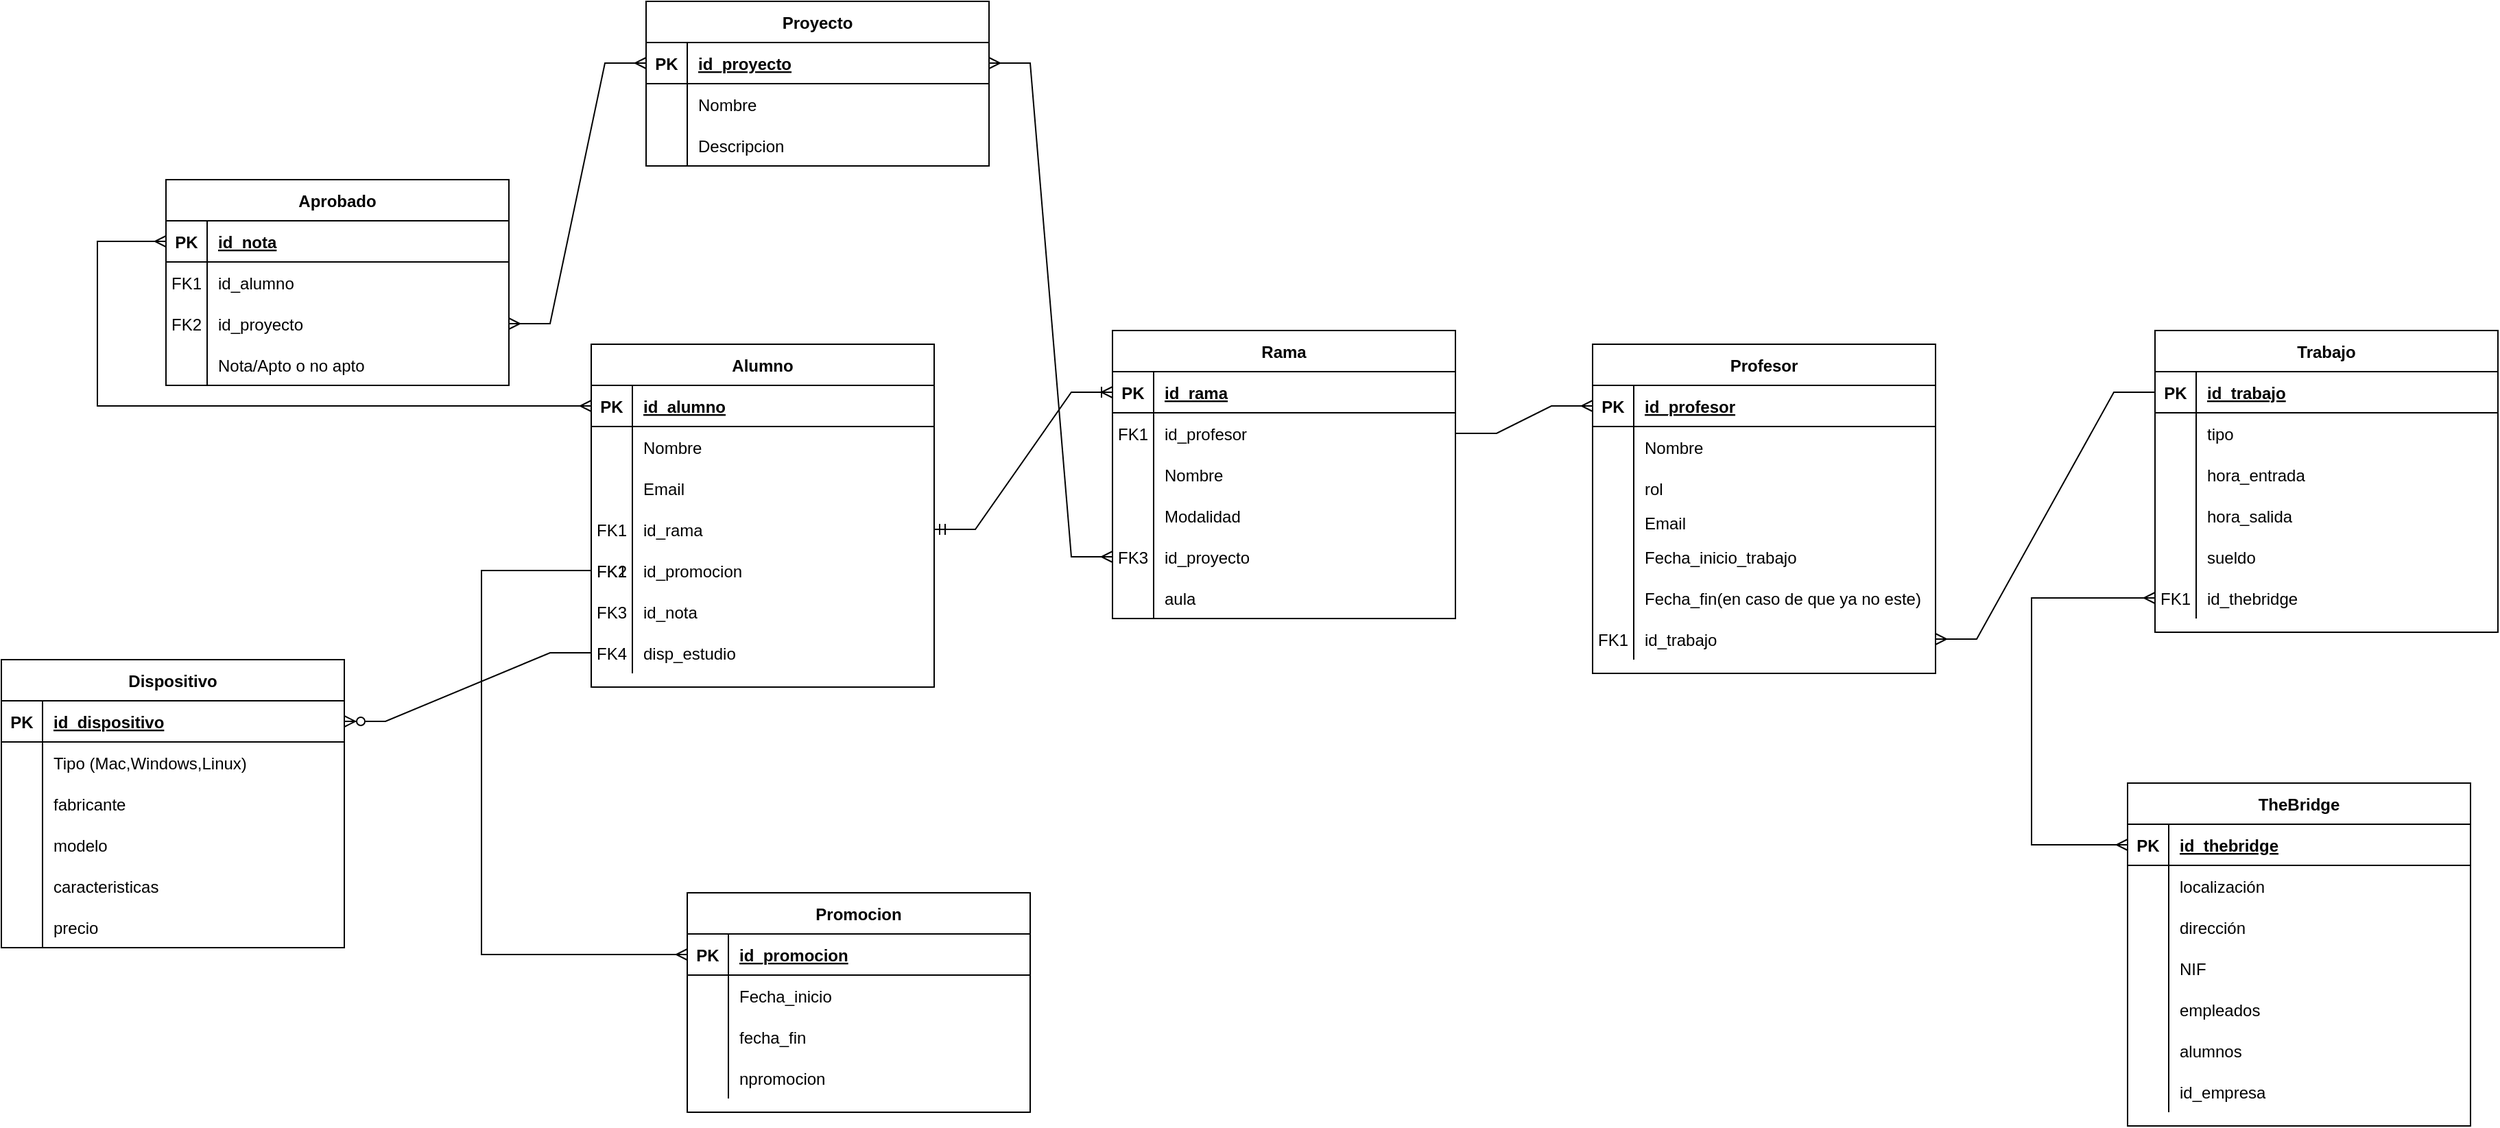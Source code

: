 <mxfile version="21.2.8" type="device">
  <diagram id="R2lEEEUBdFMjLlhIrx00" name="Page-1">
    <mxGraphModel dx="1884" dy="1102" grid="1" gridSize="10" guides="1" tooltips="1" connect="1" arrows="1" fold="1" page="1" pageScale="1" pageWidth="850" pageHeight="1100" math="0" shadow="0" extFonts="Permanent Marker^https://fonts.googleapis.com/css?family=Permanent+Marker">
      <root>
        <mxCell id="0" />
        <mxCell id="1" parent="0" />
        <mxCell id="C-vyLk0tnHw3VtMMgP7b-13" value="Alumno" style="shape=table;startSize=30;container=1;collapsible=1;childLayout=tableLayout;fixedRows=1;rowLines=0;fontStyle=1;align=center;resizeLast=1;" parent="1" vertex="1">
          <mxGeometry x="520" y="300" width="250" height="250" as="geometry" />
        </mxCell>
        <mxCell id="C-vyLk0tnHw3VtMMgP7b-14" value="" style="shape=partialRectangle;collapsible=0;dropTarget=0;pointerEvents=0;fillColor=none;points=[[0,0.5],[1,0.5]];portConstraint=eastwest;top=0;left=0;right=0;bottom=1;" parent="C-vyLk0tnHw3VtMMgP7b-13" vertex="1">
          <mxGeometry y="30" width="250" height="30" as="geometry" />
        </mxCell>
        <mxCell id="C-vyLk0tnHw3VtMMgP7b-15" value="PK" style="shape=partialRectangle;overflow=hidden;connectable=0;fillColor=none;top=0;left=0;bottom=0;right=0;fontStyle=1;" parent="C-vyLk0tnHw3VtMMgP7b-14" vertex="1">
          <mxGeometry width="30" height="30" as="geometry">
            <mxRectangle width="30" height="30" as="alternateBounds" />
          </mxGeometry>
        </mxCell>
        <mxCell id="C-vyLk0tnHw3VtMMgP7b-16" value="id_alumno" style="shape=partialRectangle;overflow=hidden;connectable=0;fillColor=none;top=0;left=0;bottom=0;right=0;align=left;spacingLeft=6;fontStyle=5;" parent="C-vyLk0tnHw3VtMMgP7b-14" vertex="1">
          <mxGeometry x="30" width="220" height="30" as="geometry">
            <mxRectangle width="220" height="30" as="alternateBounds" />
          </mxGeometry>
        </mxCell>
        <mxCell id="C-vyLk0tnHw3VtMMgP7b-17" value="" style="shape=partialRectangle;collapsible=0;dropTarget=0;pointerEvents=0;fillColor=none;points=[[0,0.5],[1,0.5]];portConstraint=eastwest;top=0;left=0;right=0;bottom=0;" parent="C-vyLk0tnHw3VtMMgP7b-13" vertex="1">
          <mxGeometry y="60" width="250" height="30" as="geometry" />
        </mxCell>
        <mxCell id="C-vyLk0tnHw3VtMMgP7b-18" value="" style="shape=partialRectangle;overflow=hidden;connectable=0;fillColor=none;top=0;left=0;bottom=0;right=0;" parent="C-vyLk0tnHw3VtMMgP7b-17" vertex="1">
          <mxGeometry width="30" height="30" as="geometry">
            <mxRectangle width="30" height="30" as="alternateBounds" />
          </mxGeometry>
        </mxCell>
        <mxCell id="C-vyLk0tnHw3VtMMgP7b-19" value="Nombre" style="shape=partialRectangle;overflow=hidden;connectable=0;fillColor=none;top=0;left=0;bottom=0;right=0;align=left;spacingLeft=6;" parent="C-vyLk0tnHw3VtMMgP7b-17" vertex="1">
          <mxGeometry x="30" width="220" height="30" as="geometry">
            <mxRectangle width="220" height="30" as="alternateBounds" />
          </mxGeometry>
        </mxCell>
        <mxCell id="C-vyLk0tnHw3VtMMgP7b-20" value="" style="shape=partialRectangle;collapsible=0;dropTarget=0;pointerEvents=0;fillColor=none;points=[[0,0.5],[1,0.5]];portConstraint=eastwest;top=0;left=0;right=0;bottom=0;" parent="C-vyLk0tnHw3VtMMgP7b-13" vertex="1">
          <mxGeometry y="90" width="250" height="30" as="geometry" />
        </mxCell>
        <mxCell id="C-vyLk0tnHw3VtMMgP7b-21" value="" style="shape=partialRectangle;overflow=hidden;connectable=0;fillColor=none;top=0;left=0;bottom=0;right=0;" parent="C-vyLk0tnHw3VtMMgP7b-20" vertex="1">
          <mxGeometry width="30" height="30" as="geometry">
            <mxRectangle width="30" height="30" as="alternateBounds" />
          </mxGeometry>
        </mxCell>
        <mxCell id="C-vyLk0tnHw3VtMMgP7b-22" value="Email" style="shape=partialRectangle;overflow=hidden;connectable=0;fillColor=none;top=0;left=0;bottom=0;right=0;align=left;spacingLeft=6;" parent="C-vyLk0tnHw3VtMMgP7b-20" vertex="1">
          <mxGeometry x="30" width="220" height="30" as="geometry">
            <mxRectangle width="220" height="30" as="alternateBounds" />
          </mxGeometry>
        </mxCell>
        <mxCell id="nscSmtSABDr_prFmmE68-13" style="shape=partialRectangle;collapsible=0;dropTarget=0;pointerEvents=0;fillColor=none;points=[[0,0.5],[1,0.5]];portConstraint=eastwest;top=0;left=0;right=0;bottom=0;" parent="C-vyLk0tnHw3VtMMgP7b-13" vertex="1">
          <mxGeometry y="120" width="250" height="30" as="geometry" />
        </mxCell>
        <mxCell id="nscSmtSABDr_prFmmE68-14" value="FK1" style="shape=partialRectangle;overflow=hidden;connectable=0;fillColor=none;top=0;left=0;bottom=0;right=0;" parent="nscSmtSABDr_prFmmE68-13" vertex="1">
          <mxGeometry width="30" height="30" as="geometry">
            <mxRectangle width="30" height="30" as="alternateBounds" />
          </mxGeometry>
        </mxCell>
        <mxCell id="nscSmtSABDr_prFmmE68-15" value="id_rama" style="shape=partialRectangle;overflow=hidden;connectable=0;fillColor=none;top=0;left=0;bottom=0;right=0;align=left;spacingLeft=6;" parent="nscSmtSABDr_prFmmE68-13" vertex="1">
          <mxGeometry x="30" width="220" height="30" as="geometry">
            <mxRectangle width="220" height="30" as="alternateBounds" />
          </mxGeometry>
        </mxCell>
        <mxCell id="nscSmtSABDr_prFmmE68-1" style="shape=partialRectangle;collapsible=0;dropTarget=0;pointerEvents=0;fillColor=none;points=[[0,0.5],[1,0.5]];portConstraint=eastwest;top=0;left=0;right=0;bottom=0;" parent="C-vyLk0tnHw3VtMMgP7b-13" vertex="1">
          <mxGeometry y="150" width="250" height="30" as="geometry" />
        </mxCell>
        <mxCell id="nscSmtSABDr_prFmmE68-2" value="FK2" style="shape=partialRectangle;overflow=hidden;connectable=0;fillColor=none;top=0;left=0;bottom=0;right=0;" parent="nscSmtSABDr_prFmmE68-1" vertex="1">
          <mxGeometry width="30" height="30" as="geometry">
            <mxRectangle width="30" height="30" as="alternateBounds" />
          </mxGeometry>
        </mxCell>
        <mxCell id="nscSmtSABDr_prFmmE68-3" value="id_promocion" style="shape=partialRectangle;overflow=hidden;connectable=0;fillColor=none;top=0;left=0;bottom=0;right=0;align=left;spacingLeft=6;" parent="nscSmtSABDr_prFmmE68-1" vertex="1">
          <mxGeometry x="30" width="220" height="30" as="geometry">
            <mxRectangle width="220" height="30" as="alternateBounds" />
          </mxGeometry>
        </mxCell>
        <mxCell id="nscSmtSABDr_prFmmE68-138" style="shape=partialRectangle;collapsible=0;dropTarget=0;pointerEvents=0;fillColor=none;points=[[0,0.5],[1,0.5]];portConstraint=eastwest;top=0;left=0;right=0;bottom=0;" parent="C-vyLk0tnHw3VtMMgP7b-13" vertex="1">
          <mxGeometry y="180" width="250" height="30" as="geometry" />
        </mxCell>
        <mxCell id="nscSmtSABDr_prFmmE68-139" value="FK3" style="shape=partialRectangle;overflow=hidden;connectable=0;fillColor=none;top=0;left=0;bottom=0;right=0;" parent="nscSmtSABDr_prFmmE68-138" vertex="1">
          <mxGeometry width="30" height="30" as="geometry">
            <mxRectangle width="30" height="30" as="alternateBounds" />
          </mxGeometry>
        </mxCell>
        <mxCell id="nscSmtSABDr_prFmmE68-140" value="id_nota" style="shape=partialRectangle;overflow=hidden;connectable=0;fillColor=none;top=0;left=0;bottom=0;right=0;align=left;spacingLeft=6;" parent="nscSmtSABDr_prFmmE68-138" vertex="1">
          <mxGeometry x="30" width="220" height="30" as="geometry">
            <mxRectangle width="220" height="30" as="alternateBounds" />
          </mxGeometry>
        </mxCell>
        <mxCell id="zIpBuZd9Kpi-kt3Sp6eE-51" style="shape=partialRectangle;collapsible=0;dropTarget=0;pointerEvents=0;fillColor=none;points=[[0,0.5],[1,0.5]];portConstraint=eastwest;top=0;left=0;right=0;bottom=0;" parent="C-vyLk0tnHw3VtMMgP7b-13" vertex="1">
          <mxGeometry y="210" width="250" height="30" as="geometry" />
        </mxCell>
        <mxCell id="zIpBuZd9Kpi-kt3Sp6eE-52" value="FK4" style="shape=partialRectangle;overflow=hidden;connectable=0;fillColor=none;top=0;left=0;bottom=0;right=0;" parent="zIpBuZd9Kpi-kt3Sp6eE-51" vertex="1">
          <mxGeometry width="30" height="30" as="geometry">
            <mxRectangle width="30" height="30" as="alternateBounds" />
          </mxGeometry>
        </mxCell>
        <mxCell id="zIpBuZd9Kpi-kt3Sp6eE-53" value="disp_estudio" style="shape=partialRectangle;overflow=hidden;connectable=0;fillColor=none;top=0;left=0;bottom=0;right=0;align=left;spacingLeft=6;" parent="zIpBuZd9Kpi-kt3Sp6eE-51" vertex="1">
          <mxGeometry x="30" width="220" height="30" as="geometry">
            <mxRectangle width="220" height="30" as="alternateBounds" />
          </mxGeometry>
        </mxCell>
        <mxCell id="nscSmtSABDr_prFmmE68-19" value="FK1" style="shape=partialRectangle;overflow=hidden;connectable=0;fillColor=none;top=0;left=0;bottom=0;right=0;" parent="1" vertex="1">
          <mxGeometry x="520" y="450" width="30" height="30" as="geometry">
            <mxRectangle width="30" height="30" as="alternateBounds" />
          </mxGeometry>
        </mxCell>
        <mxCell id="nscSmtSABDr_prFmmE68-20" value="Rama" style="shape=table;startSize=30;container=1;collapsible=1;childLayout=tableLayout;fixedRows=1;rowLines=0;fontStyle=1;align=center;resizeLast=1;" parent="1" vertex="1">
          <mxGeometry x="900" y="290" width="250" height="210" as="geometry" />
        </mxCell>
        <mxCell id="nscSmtSABDr_prFmmE68-21" value="" style="shape=partialRectangle;collapsible=0;dropTarget=0;pointerEvents=0;fillColor=none;points=[[0,0.5],[1,0.5]];portConstraint=eastwest;top=0;left=0;right=0;bottom=1;" parent="nscSmtSABDr_prFmmE68-20" vertex="1">
          <mxGeometry y="30" width="250" height="30" as="geometry" />
        </mxCell>
        <mxCell id="nscSmtSABDr_prFmmE68-22" value="PK" style="shape=partialRectangle;overflow=hidden;connectable=0;fillColor=none;top=0;left=0;bottom=0;right=0;fontStyle=1;" parent="nscSmtSABDr_prFmmE68-21" vertex="1">
          <mxGeometry width="30" height="30" as="geometry">
            <mxRectangle width="30" height="30" as="alternateBounds" />
          </mxGeometry>
        </mxCell>
        <mxCell id="nscSmtSABDr_prFmmE68-23" value="id_rama" style="shape=partialRectangle;overflow=hidden;connectable=0;fillColor=none;top=0;left=0;bottom=0;right=0;align=left;spacingLeft=6;fontStyle=5;" parent="nscSmtSABDr_prFmmE68-21" vertex="1">
          <mxGeometry x="30" width="220" height="30" as="geometry">
            <mxRectangle width="220" height="30" as="alternateBounds" />
          </mxGeometry>
        </mxCell>
        <mxCell id="nscSmtSABDr_prFmmE68-49" style="shape=partialRectangle;collapsible=0;dropTarget=0;pointerEvents=0;fillColor=none;points=[[0,0.5],[1,0.5]];portConstraint=eastwest;top=0;left=0;right=0;bottom=0;" parent="nscSmtSABDr_prFmmE68-20" vertex="1">
          <mxGeometry y="60" width="250" height="30" as="geometry" />
        </mxCell>
        <mxCell id="nscSmtSABDr_prFmmE68-50" value="FK1" style="shape=partialRectangle;overflow=hidden;connectable=0;fillColor=none;top=0;left=0;bottom=0;right=0;" parent="nscSmtSABDr_prFmmE68-49" vertex="1">
          <mxGeometry width="30" height="30" as="geometry">
            <mxRectangle width="30" height="30" as="alternateBounds" />
          </mxGeometry>
        </mxCell>
        <mxCell id="nscSmtSABDr_prFmmE68-51" value="id_profesor" style="shape=partialRectangle;overflow=hidden;connectable=0;fillColor=none;top=0;left=0;bottom=0;right=0;align=left;spacingLeft=6;" parent="nscSmtSABDr_prFmmE68-49" vertex="1">
          <mxGeometry x="30" width="220" height="30" as="geometry">
            <mxRectangle width="220" height="30" as="alternateBounds" />
          </mxGeometry>
        </mxCell>
        <mxCell id="nscSmtSABDr_prFmmE68-24" value="" style="shape=partialRectangle;collapsible=0;dropTarget=0;pointerEvents=0;fillColor=none;points=[[0,0.5],[1,0.5]];portConstraint=eastwest;top=0;left=0;right=0;bottom=0;" parent="nscSmtSABDr_prFmmE68-20" vertex="1">
          <mxGeometry y="90" width="250" height="30" as="geometry" />
        </mxCell>
        <mxCell id="nscSmtSABDr_prFmmE68-25" value="" style="shape=partialRectangle;overflow=hidden;connectable=0;fillColor=none;top=0;left=0;bottom=0;right=0;" parent="nscSmtSABDr_prFmmE68-24" vertex="1">
          <mxGeometry width="30" height="30" as="geometry">
            <mxRectangle width="30" height="30" as="alternateBounds" />
          </mxGeometry>
        </mxCell>
        <mxCell id="nscSmtSABDr_prFmmE68-26" value="Nombre" style="shape=partialRectangle;overflow=hidden;connectable=0;fillColor=none;top=0;left=0;bottom=0;right=0;align=left;spacingLeft=6;" parent="nscSmtSABDr_prFmmE68-24" vertex="1">
          <mxGeometry x="30" width="220" height="30" as="geometry">
            <mxRectangle width="220" height="30" as="alternateBounds" />
          </mxGeometry>
        </mxCell>
        <mxCell id="nscSmtSABDr_prFmmE68-109" style="shape=partialRectangle;collapsible=0;dropTarget=0;pointerEvents=0;fillColor=none;points=[[0,0.5],[1,0.5]];portConstraint=eastwest;top=0;left=0;right=0;bottom=0;" parent="nscSmtSABDr_prFmmE68-20" vertex="1">
          <mxGeometry y="120" width="250" height="30" as="geometry" />
        </mxCell>
        <mxCell id="nscSmtSABDr_prFmmE68-110" style="shape=partialRectangle;overflow=hidden;connectable=0;fillColor=none;top=0;left=0;bottom=0;right=0;" parent="nscSmtSABDr_prFmmE68-109" vertex="1">
          <mxGeometry width="30" height="30" as="geometry">
            <mxRectangle width="30" height="30" as="alternateBounds" />
          </mxGeometry>
        </mxCell>
        <mxCell id="nscSmtSABDr_prFmmE68-111" value="Modalidad" style="shape=partialRectangle;overflow=hidden;connectable=0;fillColor=none;top=0;left=0;bottom=0;right=0;align=left;spacingLeft=6;" parent="nscSmtSABDr_prFmmE68-109" vertex="1">
          <mxGeometry x="30" width="220" height="30" as="geometry">
            <mxRectangle width="220" height="30" as="alternateBounds" />
          </mxGeometry>
        </mxCell>
        <mxCell id="nscSmtSABDr_prFmmE68-154" style="shape=partialRectangle;collapsible=0;dropTarget=0;pointerEvents=0;fillColor=none;points=[[0,0.5],[1,0.5]];portConstraint=eastwest;top=0;left=0;right=0;bottom=0;" parent="nscSmtSABDr_prFmmE68-20" vertex="1">
          <mxGeometry y="150" width="250" height="30" as="geometry" />
        </mxCell>
        <mxCell id="nscSmtSABDr_prFmmE68-155" value="FK3" style="shape=partialRectangle;overflow=hidden;connectable=0;fillColor=none;top=0;left=0;bottom=0;right=0;" parent="nscSmtSABDr_prFmmE68-154" vertex="1">
          <mxGeometry width="30" height="30" as="geometry">
            <mxRectangle width="30" height="30" as="alternateBounds" />
          </mxGeometry>
        </mxCell>
        <mxCell id="nscSmtSABDr_prFmmE68-156" value="id_proyecto" style="shape=partialRectangle;overflow=hidden;connectable=0;fillColor=none;top=0;left=0;bottom=0;right=0;align=left;spacingLeft=6;" parent="nscSmtSABDr_prFmmE68-154" vertex="1">
          <mxGeometry x="30" width="220" height="30" as="geometry">
            <mxRectangle width="220" height="30" as="alternateBounds" />
          </mxGeometry>
        </mxCell>
        <mxCell id="zIpBuZd9Kpi-kt3Sp6eE-75" style="shape=partialRectangle;collapsible=0;dropTarget=0;pointerEvents=0;fillColor=none;points=[[0,0.5],[1,0.5]];portConstraint=eastwest;top=0;left=0;right=0;bottom=0;" parent="nscSmtSABDr_prFmmE68-20" vertex="1">
          <mxGeometry y="180" width="250" height="30" as="geometry" />
        </mxCell>
        <mxCell id="zIpBuZd9Kpi-kt3Sp6eE-76" style="shape=partialRectangle;overflow=hidden;connectable=0;fillColor=none;top=0;left=0;bottom=0;right=0;" parent="zIpBuZd9Kpi-kt3Sp6eE-75" vertex="1">
          <mxGeometry width="30" height="30" as="geometry">
            <mxRectangle width="30" height="30" as="alternateBounds" />
          </mxGeometry>
        </mxCell>
        <mxCell id="zIpBuZd9Kpi-kt3Sp6eE-77" value="aula" style="shape=partialRectangle;overflow=hidden;connectable=0;fillColor=none;top=0;left=0;bottom=0;right=0;align=left;spacingLeft=6;" parent="zIpBuZd9Kpi-kt3Sp6eE-75" vertex="1">
          <mxGeometry x="30" width="220" height="30" as="geometry">
            <mxRectangle width="220" height="30" as="alternateBounds" />
          </mxGeometry>
        </mxCell>
        <mxCell id="nscSmtSABDr_prFmmE68-62" value="Proyecto" style="shape=table;startSize=30;container=1;collapsible=1;childLayout=tableLayout;fixedRows=1;rowLines=0;fontStyle=1;align=center;resizeLast=1;" parent="1" vertex="1">
          <mxGeometry x="560" y="50" width="250" height="120" as="geometry" />
        </mxCell>
        <mxCell id="nscSmtSABDr_prFmmE68-63" value="" style="shape=partialRectangle;collapsible=0;dropTarget=0;pointerEvents=0;fillColor=none;points=[[0,0.5],[1,0.5]];portConstraint=eastwest;top=0;left=0;right=0;bottom=1;" parent="nscSmtSABDr_prFmmE68-62" vertex="1">
          <mxGeometry y="30" width="250" height="30" as="geometry" />
        </mxCell>
        <mxCell id="nscSmtSABDr_prFmmE68-64" value="PK" style="shape=partialRectangle;overflow=hidden;connectable=0;fillColor=none;top=0;left=0;bottom=0;right=0;fontStyle=1;" parent="nscSmtSABDr_prFmmE68-63" vertex="1">
          <mxGeometry width="30" height="30" as="geometry">
            <mxRectangle width="30" height="30" as="alternateBounds" />
          </mxGeometry>
        </mxCell>
        <mxCell id="nscSmtSABDr_prFmmE68-65" value="id_proyecto" style="shape=partialRectangle;overflow=hidden;connectable=0;fillColor=none;top=0;left=0;bottom=0;right=0;align=left;spacingLeft=6;fontStyle=5;" parent="nscSmtSABDr_prFmmE68-63" vertex="1">
          <mxGeometry x="30" width="220" height="30" as="geometry">
            <mxRectangle width="220" height="30" as="alternateBounds" />
          </mxGeometry>
        </mxCell>
        <mxCell id="nscSmtSABDr_prFmmE68-66" style="shape=partialRectangle;collapsible=0;dropTarget=0;pointerEvents=0;fillColor=none;points=[[0,0.5],[1,0.5]];portConstraint=eastwest;top=0;left=0;right=0;bottom=0;" parent="nscSmtSABDr_prFmmE68-62" vertex="1">
          <mxGeometry y="60" width="250" height="30" as="geometry" />
        </mxCell>
        <mxCell id="nscSmtSABDr_prFmmE68-67" style="shape=partialRectangle;overflow=hidden;connectable=0;fillColor=none;top=0;left=0;bottom=0;right=0;" parent="nscSmtSABDr_prFmmE68-66" vertex="1">
          <mxGeometry width="30" height="30" as="geometry">
            <mxRectangle width="30" height="30" as="alternateBounds" />
          </mxGeometry>
        </mxCell>
        <mxCell id="nscSmtSABDr_prFmmE68-68" value="Nombre" style="shape=partialRectangle;overflow=hidden;connectable=0;fillColor=none;top=0;left=0;bottom=0;right=0;align=left;spacingLeft=6;" parent="nscSmtSABDr_prFmmE68-66" vertex="1">
          <mxGeometry x="30" width="220" height="30" as="geometry">
            <mxRectangle width="220" height="30" as="alternateBounds" />
          </mxGeometry>
        </mxCell>
        <mxCell id="nscSmtSABDr_prFmmE68-69" style="shape=partialRectangle;collapsible=0;dropTarget=0;pointerEvents=0;fillColor=none;points=[[0,0.5],[1,0.5]];portConstraint=eastwest;top=0;left=0;right=0;bottom=0;" parent="nscSmtSABDr_prFmmE68-62" vertex="1">
          <mxGeometry y="90" width="250" height="30" as="geometry" />
        </mxCell>
        <mxCell id="nscSmtSABDr_prFmmE68-70" style="shape=partialRectangle;overflow=hidden;connectable=0;fillColor=none;top=0;left=0;bottom=0;right=0;" parent="nscSmtSABDr_prFmmE68-69" vertex="1">
          <mxGeometry width="30" height="30" as="geometry">
            <mxRectangle width="30" height="30" as="alternateBounds" />
          </mxGeometry>
        </mxCell>
        <mxCell id="nscSmtSABDr_prFmmE68-71" value="Descripcion" style="shape=partialRectangle;overflow=hidden;connectable=0;fillColor=none;top=0;left=0;bottom=0;right=0;align=left;spacingLeft=6;" parent="nscSmtSABDr_prFmmE68-69" vertex="1">
          <mxGeometry x="30" width="220" height="30" as="geometry">
            <mxRectangle width="220" height="30" as="alternateBounds" />
          </mxGeometry>
        </mxCell>
        <mxCell id="nscSmtSABDr_prFmmE68-84" value="Profesor" style="shape=table;startSize=30;container=1;collapsible=1;childLayout=tableLayout;fixedRows=1;rowLines=0;fontStyle=1;align=center;resizeLast=1;" parent="1" vertex="1">
          <mxGeometry x="1250" y="300" width="250" height="240" as="geometry" />
        </mxCell>
        <mxCell id="nscSmtSABDr_prFmmE68-85" value="" style="shape=partialRectangle;collapsible=0;dropTarget=0;pointerEvents=0;fillColor=none;points=[[0,0.5],[1,0.5]];portConstraint=eastwest;top=0;left=0;right=0;bottom=1;" parent="nscSmtSABDr_prFmmE68-84" vertex="1">
          <mxGeometry y="30" width="250" height="30" as="geometry" />
        </mxCell>
        <mxCell id="nscSmtSABDr_prFmmE68-86" value="PK" style="shape=partialRectangle;overflow=hidden;connectable=0;fillColor=none;top=0;left=0;bottom=0;right=0;fontStyle=1;" parent="nscSmtSABDr_prFmmE68-85" vertex="1">
          <mxGeometry width="30" height="30" as="geometry">
            <mxRectangle width="30" height="30" as="alternateBounds" />
          </mxGeometry>
        </mxCell>
        <mxCell id="nscSmtSABDr_prFmmE68-87" value="id_profesor" style="shape=partialRectangle;overflow=hidden;connectable=0;fillColor=none;top=0;left=0;bottom=0;right=0;align=left;spacingLeft=6;fontStyle=5;" parent="nscSmtSABDr_prFmmE68-85" vertex="1">
          <mxGeometry x="30" width="220" height="30" as="geometry">
            <mxRectangle width="220" height="30" as="alternateBounds" />
          </mxGeometry>
        </mxCell>
        <mxCell id="nscSmtSABDr_prFmmE68-88" value="" style="shape=partialRectangle;collapsible=0;dropTarget=0;pointerEvents=0;fillColor=none;points=[[0,0.5],[1,0.5]];portConstraint=eastwest;top=0;left=0;right=0;bottom=0;" parent="nscSmtSABDr_prFmmE68-84" vertex="1">
          <mxGeometry y="60" width="250" height="30" as="geometry" />
        </mxCell>
        <mxCell id="nscSmtSABDr_prFmmE68-89" value="" style="shape=partialRectangle;overflow=hidden;connectable=0;fillColor=none;top=0;left=0;bottom=0;right=0;" parent="nscSmtSABDr_prFmmE68-88" vertex="1">
          <mxGeometry width="30" height="30" as="geometry">
            <mxRectangle width="30" height="30" as="alternateBounds" />
          </mxGeometry>
        </mxCell>
        <mxCell id="nscSmtSABDr_prFmmE68-90" value="Nombre" style="shape=partialRectangle;overflow=hidden;connectable=0;fillColor=none;top=0;left=0;bottom=0;right=0;align=left;spacingLeft=6;" parent="nscSmtSABDr_prFmmE68-88" vertex="1">
          <mxGeometry x="30" width="220" height="30" as="geometry">
            <mxRectangle width="220" height="30" as="alternateBounds" />
          </mxGeometry>
        </mxCell>
        <mxCell id="zIpBuZd9Kpi-kt3Sp6eE-81" style="shape=partialRectangle;collapsible=0;dropTarget=0;pointerEvents=0;fillColor=none;points=[[0,0.5],[1,0.5]];portConstraint=eastwest;top=0;left=0;right=0;bottom=0;" parent="nscSmtSABDr_prFmmE68-84" vertex="1">
          <mxGeometry y="90" width="250" height="30" as="geometry" />
        </mxCell>
        <mxCell id="zIpBuZd9Kpi-kt3Sp6eE-82" style="shape=partialRectangle;overflow=hidden;connectable=0;fillColor=none;top=0;left=0;bottom=0;right=0;" parent="zIpBuZd9Kpi-kt3Sp6eE-81" vertex="1">
          <mxGeometry width="30" height="30" as="geometry">
            <mxRectangle width="30" height="30" as="alternateBounds" />
          </mxGeometry>
        </mxCell>
        <mxCell id="zIpBuZd9Kpi-kt3Sp6eE-83" value="rol" style="shape=partialRectangle;overflow=hidden;connectable=0;fillColor=none;top=0;left=0;bottom=0;right=0;align=left;spacingLeft=6;" parent="zIpBuZd9Kpi-kt3Sp6eE-81" vertex="1">
          <mxGeometry x="30" width="220" height="30" as="geometry">
            <mxRectangle width="220" height="30" as="alternateBounds" />
          </mxGeometry>
        </mxCell>
        <mxCell id="nscSmtSABDr_prFmmE68-91" value="" style="shape=partialRectangle;collapsible=0;dropTarget=0;pointerEvents=0;fillColor=none;points=[[0,0.5],[1,0.5]];portConstraint=eastwest;top=0;left=0;right=0;bottom=0;" parent="nscSmtSABDr_prFmmE68-84" vertex="1">
          <mxGeometry y="120" width="250" height="20" as="geometry" />
        </mxCell>
        <mxCell id="nscSmtSABDr_prFmmE68-92" value="" style="shape=partialRectangle;overflow=hidden;connectable=0;fillColor=none;top=0;left=0;bottom=0;right=0;" parent="nscSmtSABDr_prFmmE68-91" vertex="1">
          <mxGeometry width="30" height="20" as="geometry">
            <mxRectangle width="30" height="20" as="alternateBounds" />
          </mxGeometry>
        </mxCell>
        <mxCell id="nscSmtSABDr_prFmmE68-93" value="Email" style="shape=partialRectangle;overflow=hidden;connectable=0;fillColor=none;top=0;left=0;bottom=0;right=0;align=left;spacingLeft=6;" parent="nscSmtSABDr_prFmmE68-91" vertex="1">
          <mxGeometry x="30" width="220" height="20" as="geometry">
            <mxRectangle width="220" height="20" as="alternateBounds" />
          </mxGeometry>
        </mxCell>
        <mxCell id="nscSmtSABDr_prFmmE68-97" style="shape=partialRectangle;collapsible=0;dropTarget=0;pointerEvents=0;fillColor=none;points=[[0,0.5],[1,0.5]];portConstraint=eastwest;top=0;left=0;right=0;bottom=0;" parent="nscSmtSABDr_prFmmE68-84" vertex="1">
          <mxGeometry y="140" width="250" height="30" as="geometry" />
        </mxCell>
        <mxCell id="nscSmtSABDr_prFmmE68-98" style="shape=partialRectangle;overflow=hidden;connectable=0;fillColor=none;top=0;left=0;bottom=0;right=0;" parent="nscSmtSABDr_prFmmE68-97" vertex="1">
          <mxGeometry width="30" height="30" as="geometry">
            <mxRectangle width="30" height="30" as="alternateBounds" />
          </mxGeometry>
        </mxCell>
        <mxCell id="nscSmtSABDr_prFmmE68-99" value="Fecha_inicio_trabajo" style="shape=partialRectangle;overflow=hidden;connectable=0;fillColor=none;top=0;left=0;bottom=0;right=0;align=left;spacingLeft=6;" parent="nscSmtSABDr_prFmmE68-97" vertex="1">
          <mxGeometry x="30" width="220" height="30" as="geometry">
            <mxRectangle width="220" height="30" as="alternateBounds" />
          </mxGeometry>
        </mxCell>
        <mxCell id="nscSmtSABDr_prFmmE68-100" style="shape=partialRectangle;collapsible=0;dropTarget=0;pointerEvents=0;fillColor=none;points=[[0,0.5],[1,0.5]];portConstraint=eastwest;top=0;left=0;right=0;bottom=0;" parent="nscSmtSABDr_prFmmE68-84" vertex="1">
          <mxGeometry y="170" width="250" height="30" as="geometry" />
        </mxCell>
        <mxCell id="nscSmtSABDr_prFmmE68-101" style="shape=partialRectangle;overflow=hidden;connectable=0;fillColor=none;top=0;left=0;bottom=0;right=0;" parent="nscSmtSABDr_prFmmE68-100" vertex="1">
          <mxGeometry width="30" height="30" as="geometry">
            <mxRectangle width="30" height="30" as="alternateBounds" />
          </mxGeometry>
        </mxCell>
        <mxCell id="nscSmtSABDr_prFmmE68-102" value="Fecha_fin(en caso de que ya no este)" style="shape=partialRectangle;overflow=hidden;connectable=0;fillColor=none;top=0;left=0;bottom=0;right=0;align=left;spacingLeft=6;" parent="nscSmtSABDr_prFmmE68-100" vertex="1">
          <mxGeometry x="30" width="220" height="30" as="geometry">
            <mxRectangle width="220" height="30" as="alternateBounds" />
          </mxGeometry>
        </mxCell>
        <mxCell id="zIpBuZd9Kpi-kt3Sp6eE-1" style="shape=partialRectangle;collapsible=0;dropTarget=0;pointerEvents=0;fillColor=none;points=[[0,0.5],[1,0.5]];portConstraint=eastwest;top=0;left=0;right=0;bottom=0;" parent="nscSmtSABDr_prFmmE68-84" vertex="1">
          <mxGeometry y="200" width="250" height="30" as="geometry" />
        </mxCell>
        <mxCell id="zIpBuZd9Kpi-kt3Sp6eE-2" value="FK1" style="shape=partialRectangle;overflow=hidden;connectable=0;fillColor=none;top=0;left=0;bottom=0;right=0;" parent="zIpBuZd9Kpi-kt3Sp6eE-1" vertex="1">
          <mxGeometry width="30" height="30" as="geometry">
            <mxRectangle width="30" height="30" as="alternateBounds" />
          </mxGeometry>
        </mxCell>
        <mxCell id="zIpBuZd9Kpi-kt3Sp6eE-3" value="id_trabajo" style="shape=partialRectangle;overflow=hidden;connectable=0;fillColor=none;top=0;left=0;bottom=0;right=0;align=left;spacingLeft=6;" parent="zIpBuZd9Kpi-kt3Sp6eE-1" vertex="1">
          <mxGeometry x="30" width="220" height="30" as="geometry">
            <mxRectangle width="220" height="30" as="alternateBounds" />
          </mxGeometry>
        </mxCell>
        <mxCell id="nscSmtSABDr_prFmmE68-113" value="Promocion" style="shape=table;startSize=30;container=1;collapsible=1;childLayout=tableLayout;fixedRows=1;rowLines=0;fontStyle=1;align=center;resizeLast=1;" parent="1" vertex="1">
          <mxGeometry x="590" y="700" width="250" height="160" as="geometry" />
        </mxCell>
        <mxCell id="nscSmtSABDr_prFmmE68-114" value="" style="shape=partialRectangle;collapsible=0;dropTarget=0;pointerEvents=0;fillColor=none;points=[[0,0.5],[1,0.5]];portConstraint=eastwest;top=0;left=0;right=0;bottom=1;" parent="nscSmtSABDr_prFmmE68-113" vertex="1">
          <mxGeometry y="30" width="250" height="30" as="geometry" />
        </mxCell>
        <mxCell id="nscSmtSABDr_prFmmE68-115" value="PK" style="shape=partialRectangle;overflow=hidden;connectable=0;fillColor=none;top=0;left=0;bottom=0;right=0;fontStyle=1;" parent="nscSmtSABDr_prFmmE68-114" vertex="1">
          <mxGeometry width="30" height="30" as="geometry">
            <mxRectangle width="30" height="30" as="alternateBounds" />
          </mxGeometry>
        </mxCell>
        <mxCell id="nscSmtSABDr_prFmmE68-116" value="id_promocion" style="shape=partialRectangle;overflow=hidden;connectable=0;fillColor=none;top=0;left=0;bottom=0;right=0;align=left;spacingLeft=6;fontStyle=5;" parent="nscSmtSABDr_prFmmE68-114" vertex="1">
          <mxGeometry x="30" width="220" height="30" as="geometry">
            <mxRectangle width="220" height="30" as="alternateBounds" />
          </mxGeometry>
        </mxCell>
        <mxCell id="nscSmtSABDr_prFmmE68-117" value="" style="shape=partialRectangle;collapsible=0;dropTarget=0;pointerEvents=0;fillColor=none;points=[[0,0.5],[1,0.5]];portConstraint=eastwest;top=0;left=0;right=0;bottom=0;" parent="nscSmtSABDr_prFmmE68-113" vertex="1">
          <mxGeometry y="60" width="250" height="30" as="geometry" />
        </mxCell>
        <mxCell id="nscSmtSABDr_prFmmE68-118" value="" style="shape=partialRectangle;overflow=hidden;connectable=0;fillColor=none;top=0;left=0;bottom=0;right=0;" parent="nscSmtSABDr_prFmmE68-117" vertex="1">
          <mxGeometry width="30" height="30" as="geometry">
            <mxRectangle width="30" height="30" as="alternateBounds" />
          </mxGeometry>
        </mxCell>
        <mxCell id="nscSmtSABDr_prFmmE68-119" value="Fecha_inicio" style="shape=partialRectangle;overflow=hidden;connectable=0;fillColor=none;top=0;left=0;bottom=0;right=0;align=left;spacingLeft=6;" parent="nscSmtSABDr_prFmmE68-117" vertex="1">
          <mxGeometry x="30" width="220" height="30" as="geometry">
            <mxRectangle width="220" height="30" as="alternateBounds" />
          </mxGeometry>
        </mxCell>
        <mxCell id="nscSmtSABDr_prFmmE68-120" value="" style="shape=partialRectangle;collapsible=0;dropTarget=0;pointerEvents=0;fillColor=none;points=[[0,0.5],[1,0.5]];portConstraint=eastwest;top=0;left=0;right=0;bottom=0;" parent="nscSmtSABDr_prFmmE68-113" vertex="1">
          <mxGeometry y="90" width="250" height="30" as="geometry" />
        </mxCell>
        <mxCell id="nscSmtSABDr_prFmmE68-121" value="" style="shape=partialRectangle;overflow=hidden;connectable=0;fillColor=none;top=0;left=0;bottom=0;right=0;" parent="nscSmtSABDr_prFmmE68-120" vertex="1">
          <mxGeometry width="30" height="30" as="geometry">
            <mxRectangle width="30" height="30" as="alternateBounds" />
          </mxGeometry>
        </mxCell>
        <mxCell id="nscSmtSABDr_prFmmE68-122" value="fecha_fin" style="shape=partialRectangle;overflow=hidden;connectable=0;fillColor=none;top=0;left=0;bottom=0;right=0;align=left;spacingLeft=6;" parent="nscSmtSABDr_prFmmE68-120" vertex="1">
          <mxGeometry x="30" width="220" height="30" as="geometry">
            <mxRectangle width="220" height="30" as="alternateBounds" />
          </mxGeometry>
        </mxCell>
        <mxCell id="zIpBuZd9Kpi-kt3Sp6eE-84" style="shape=partialRectangle;collapsible=0;dropTarget=0;pointerEvents=0;fillColor=none;points=[[0,0.5],[1,0.5]];portConstraint=eastwest;top=0;left=0;right=0;bottom=0;" parent="nscSmtSABDr_prFmmE68-113" vertex="1">
          <mxGeometry y="120" width="250" height="30" as="geometry" />
        </mxCell>
        <mxCell id="zIpBuZd9Kpi-kt3Sp6eE-85" style="shape=partialRectangle;overflow=hidden;connectable=0;fillColor=none;top=0;left=0;bottom=0;right=0;" parent="zIpBuZd9Kpi-kt3Sp6eE-84" vertex="1">
          <mxGeometry width="30" height="30" as="geometry">
            <mxRectangle width="30" height="30" as="alternateBounds" />
          </mxGeometry>
        </mxCell>
        <mxCell id="zIpBuZd9Kpi-kt3Sp6eE-86" value="npromocion" style="shape=partialRectangle;overflow=hidden;connectable=0;fillColor=none;top=0;left=0;bottom=0;right=0;align=left;spacingLeft=6;" parent="zIpBuZd9Kpi-kt3Sp6eE-84" vertex="1">
          <mxGeometry x="30" width="220" height="30" as="geometry">
            <mxRectangle width="220" height="30" as="alternateBounds" />
          </mxGeometry>
        </mxCell>
        <mxCell id="nscSmtSABDr_prFmmE68-133" value="" style="fontSize=12;html=1;endArrow=ERmany;rounded=0;exitX=0;exitY=0.5;exitDx=0;exitDy=0;entryX=0;entryY=0.5;entryDx=0;entryDy=0;movable=1;resizable=1;rotatable=1;deletable=1;editable=1;locked=0;connectable=1;strokeWidth=1;strokeColor=default;" parent="1" source="nscSmtSABDr_prFmmE68-1" target="nscSmtSABDr_prFmmE68-114" edge="1">
          <mxGeometry width="100" height="100" relative="1" as="geometry">
            <mxPoint x="580" y="470" as="sourcePoint" />
            <mxPoint x="680" y="570" as="targetPoint" />
            <Array as="points">
              <mxPoint x="440" y="465" />
              <mxPoint x="440" y="745" />
            </Array>
          </mxGeometry>
        </mxCell>
        <mxCell id="nscSmtSABDr_prFmmE68-134" value="" style="edgeStyle=entityRelationEdgeStyle;fontSize=12;html=1;endArrow=ERoneToMany;startArrow=ERmandOne;rounded=0;exitX=1;exitY=0.5;exitDx=0;exitDy=0;entryX=0;entryY=0.5;entryDx=0;entryDy=0;" parent="1" source="nscSmtSABDr_prFmmE68-13" target="nscSmtSABDr_prFmmE68-21" edge="1">
          <mxGeometry width="100" height="100" relative="1" as="geometry">
            <mxPoint x="740" y="530" as="sourcePoint" />
            <mxPoint x="840" y="430" as="targetPoint" />
          </mxGeometry>
        </mxCell>
        <mxCell id="nscSmtSABDr_prFmmE68-137" value="" style="edgeStyle=entityRelationEdgeStyle;fontSize=12;html=1;endArrow=ERmany;startArrow=ERmany;rounded=0;exitX=1;exitY=0.5;exitDx=0;exitDy=0;entryX=0;entryY=0.5;entryDx=0;entryDy=0;" parent="1" source="nscSmtSABDr_prFmmE68-63" target="nscSmtSABDr_prFmmE68-154" edge="1">
          <mxGeometry width="100" height="100" relative="1" as="geometry">
            <mxPoint x="790" y="410" as="sourcePoint" />
            <mxPoint x="290" y="300" as="targetPoint" />
          </mxGeometry>
        </mxCell>
        <mxCell id="nscSmtSABDr_prFmmE68-141" value="Aprobado" style="shape=table;startSize=30;container=1;collapsible=1;childLayout=tableLayout;fixedRows=1;rowLines=0;fontStyle=1;align=center;resizeLast=1;" parent="1" vertex="1">
          <mxGeometry x="210" y="180" width="250" height="150" as="geometry" />
        </mxCell>
        <mxCell id="nscSmtSABDr_prFmmE68-142" value="" style="shape=partialRectangle;collapsible=0;dropTarget=0;pointerEvents=0;fillColor=none;points=[[0,0.5],[1,0.5]];portConstraint=eastwest;top=0;left=0;right=0;bottom=1;" parent="nscSmtSABDr_prFmmE68-141" vertex="1">
          <mxGeometry y="30" width="250" height="30" as="geometry" />
        </mxCell>
        <mxCell id="nscSmtSABDr_prFmmE68-143" value="PK" style="shape=partialRectangle;overflow=hidden;connectable=0;fillColor=none;top=0;left=0;bottom=0;right=0;fontStyle=1;" parent="nscSmtSABDr_prFmmE68-142" vertex="1">
          <mxGeometry width="30" height="30" as="geometry">
            <mxRectangle width="30" height="30" as="alternateBounds" />
          </mxGeometry>
        </mxCell>
        <mxCell id="nscSmtSABDr_prFmmE68-144" value="id_nota" style="shape=partialRectangle;overflow=hidden;connectable=0;fillColor=none;top=0;left=0;bottom=0;right=0;align=left;spacingLeft=6;fontStyle=5;" parent="nscSmtSABDr_prFmmE68-142" vertex="1">
          <mxGeometry x="30" width="220" height="30" as="geometry">
            <mxRectangle width="220" height="30" as="alternateBounds" />
          </mxGeometry>
        </mxCell>
        <mxCell id="nscSmtSABDr_prFmmE68-145" style="shape=partialRectangle;collapsible=0;dropTarget=0;pointerEvents=0;fillColor=none;points=[[0,0.5],[1,0.5]];portConstraint=eastwest;top=0;left=0;right=0;bottom=0;" parent="nscSmtSABDr_prFmmE68-141" vertex="1">
          <mxGeometry y="60" width="250" height="30" as="geometry" />
        </mxCell>
        <mxCell id="nscSmtSABDr_prFmmE68-146" value="FK1" style="shape=partialRectangle;overflow=hidden;connectable=0;fillColor=none;top=0;left=0;bottom=0;right=0;" parent="nscSmtSABDr_prFmmE68-145" vertex="1">
          <mxGeometry width="30" height="30" as="geometry">
            <mxRectangle width="30" height="30" as="alternateBounds" />
          </mxGeometry>
        </mxCell>
        <mxCell id="nscSmtSABDr_prFmmE68-147" value="id_alumno" style="shape=partialRectangle;overflow=hidden;connectable=0;fillColor=none;top=0;left=0;bottom=0;right=0;align=left;spacingLeft=6;" parent="nscSmtSABDr_prFmmE68-145" vertex="1">
          <mxGeometry x="30" width="220" height="30" as="geometry">
            <mxRectangle width="220" height="30" as="alternateBounds" />
          </mxGeometry>
        </mxCell>
        <mxCell id="nscSmtSABDr_prFmmE68-148" style="shape=partialRectangle;collapsible=0;dropTarget=0;pointerEvents=0;fillColor=none;points=[[0,0.5],[1,0.5]];portConstraint=eastwest;top=0;left=0;right=0;bottom=0;" parent="nscSmtSABDr_prFmmE68-141" vertex="1">
          <mxGeometry y="90" width="250" height="30" as="geometry" />
        </mxCell>
        <mxCell id="nscSmtSABDr_prFmmE68-149" value="FK2" style="shape=partialRectangle;overflow=hidden;connectable=0;fillColor=none;top=0;left=0;bottom=0;right=0;" parent="nscSmtSABDr_prFmmE68-148" vertex="1">
          <mxGeometry width="30" height="30" as="geometry">
            <mxRectangle width="30" height="30" as="alternateBounds" />
          </mxGeometry>
        </mxCell>
        <mxCell id="nscSmtSABDr_prFmmE68-150" value="id_proyecto" style="shape=partialRectangle;overflow=hidden;connectable=0;fillColor=none;top=0;left=0;bottom=0;right=0;align=left;spacingLeft=6;" parent="nscSmtSABDr_prFmmE68-148" vertex="1">
          <mxGeometry x="30" width="220" height="30" as="geometry">
            <mxRectangle width="220" height="30" as="alternateBounds" />
          </mxGeometry>
        </mxCell>
        <mxCell id="nscSmtSABDr_prFmmE68-151" style="shape=partialRectangle;collapsible=0;dropTarget=0;pointerEvents=0;fillColor=none;points=[[0,0.5],[1,0.5]];portConstraint=eastwest;top=0;left=0;right=0;bottom=0;" parent="nscSmtSABDr_prFmmE68-141" vertex="1">
          <mxGeometry y="120" width="250" height="30" as="geometry" />
        </mxCell>
        <mxCell id="nscSmtSABDr_prFmmE68-152" style="shape=partialRectangle;overflow=hidden;connectable=0;fillColor=none;top=0;left=0;bottom=0;right=0;" parent="nscSmtSABDr_prFmmE68-151" vertex="1">
          <mxGeometry width="30" height="30" as="geometry">
            <mxRectangle width="30" height="30" as="alternateBounds" />
          </mxGeometry>
        </mxCell>
        <mxCell id="nscSmtSABDr_prFmmE68-153" value="Nota/Apto o no apto" style="shape=partialRectangle;overflow=hidden;connectable=0;fillColor=none;top=0;left=0;bottom=0;right=0;align=left;spacingLeft=6;" parent="nscSmtSABDr_prFmmE68-151" vertex="1">
          <mxGeometry x="30" width="220" height="30" as="geometry">
            <mxRectangle width="220" height="30" as="alternateBounds" />
          </mxGeometry>
        </mxCell>
        <mxCell id="nscSmtSABDr_prFmmE68-157" value="" style="edgeStyle=entityRelationEdgeStyle;fontSize=12;html=1;endArrow=ERmany;startArrow=ERmany;rounded=0;entryX=0;entryY=0.5;entryDx=0;entryDy=0;exitX=1;exitY=0.5;exitDx=0;exitDy=0;" parent="1" source="nscSmtSABDr_prFmmE68-148" target="nscSmtSABDr_prFmmE68-63" edge="1">
          <mxGeometry width="100" height="100" relative="1" as="geometry">
            <mxPoint x="680" y="410" as="sourcePoint" />
            <mxPoint x="780" y="310" as="targetPoint" />
          </mxGeometry>
        </mxCell>
        <mxCell id="nscSmtSABDr_prFmmE68-158" value="" style="fontSize=12;html=1;endArrow=ERmany;startArrow=ERmany;rounded=0;exitX=0;exitY=0.5;exitDx=0;exitDy=0;entryX=0;entryY=0.5;entryDx=0;entryDy=0;" parent="1" source="C-vyLk0tnHw3VtMMgP7b-14" target="nscSmtSABDr_prFmmE68-142" edge="1">
          <mxGeometry width="100" height="100" relative="1" as="geometry">
            <mxPoint x="470" y="295" as="sourcePoint" />
            <mxPoint x="280" y="400" as="targetPoint" />
            <Array as="points">
              <mxPoint x="160" y="345" />
              <mxPoint x="160" y="225" />
            </Array>
          </mxGeometry>
        </mxCell>
        <mxCell id="nscSmtSABDr_prFmmE68-159" value="" style="edgeStyle=entityRelationEdgeStyle;fontSize=12;html=1;endArrow=ERmany;rounded=0;entryX=0;entryY=0.5;entryDx=0;entryDy=0;exitX=1;exitY=0.5;exitDx=0;exitDy=0;" parent="1" source="nscSmtSABDr_prFmmE68-49" target="nscSmtSABDr_prFmmE68-85" edge="1">
          <mxGeometry width="100" height="100" relative="1" as="geometry">
            <mxPoint x="990" y="410" as="sourcePoint" />
            <mxPoint x="1090" y="310" as="targetPoint" />
          </mxGeometry>
        </mxCell>
        <mxCell id="zIpBuZd9Kpi-kt3Sp6eE-4" value="Trabajo" style="shape=table;startSize=30;container=1;collapsible=1;childLayout=tableLayout;fixedRows=1;rowLines=0;fontStyle=1;align=center;resizeLast=1;" parent="1" vertex="1">
          <mxGeometry x="1660" y="290" width="250" height="220" as="geometry" />
        </mxCell>
        <mxCell id="zIpBuZd9Kpi-kt3Sp6eE-5" value="" style="shape=partialRectangle;collapsible=0;dropTarget=0;pointerEvents=0;fillColor=none;points=[[0,0.5],[1,0.5]];portConstraint=eastwest;top=0;left=0;right=0;bottom=1;" parent="zIpBuZd9Kpi-kt3Sp6eE-4" vertex="1">
          <mxGeometry y="30" width="250" height="30" as="geometry" />
        </mxCell>
        <mxCell id="zIpBuZd9Kpi-kt3Sp6eE-6" value="PK" style="shape=partialRectangle;overflow=hidden;connectable=0;fillColor=none;top=0;left=0;bottom=0;right=0;fontStyle=1;" parent="zIpBuZd9Kpi-kt3Sp6eE-5" vertex="1">
          <mxGeometry width="30" height="30" as="geometry">
            <mxRectangle width="30" height="30" as="alternateBounds" />
          </mxGeometry>
        </mxCell>
        <mxCell id="zIpBuZd9Kpi-kt3Sp6eE-7" value="id_trabajo" style="shape=partialRectangle;overflow=hidden;connectable=0;fillColor=none;top=0;left=0;bottom=0;right=0;align=left;spacingLeft=6;fontStyle=5;" parent="zIpBuZd9Kpi-kt3Sp6eE-5" vertex="1">
          <mxGeometry x="30" width="220" height="30" as="geometry">
            <mxRectangle width="220" height="30" as="alternateBounds" />
          </mxGeometry>
        </mxCell>
        <mxCell id="zIpBuZd9Kpi-kt3Sp6eE-8" value="" style="shape=partialRectangle;collapsible=0;dropTarget=0;pointerEvents=0;fillColor=none;points=[[0,0.5],[1,0.5]];portConstraint=eastwest;top=0;left=0;right=0;bottom=0;" parent="zIpBuZd9Kpi-kt3Sp6eE-4" vertex="1">
          <mxGeometry y="60" width="250" height="30" as="geometry" />
        </mxCell>
        <mxCell id="zIpBuZd9Kpi-kt3Sp6eE-9" value="" style="shape=partialRectangle;overflow=hidden;connectable=0;fillColor=none;top=0;left=0;bottom=0;right=0;" parent="zIpBuZd9Kpi-kt3Sp6eE-8" vertex="1">
          <mxGeometry width="30" height="30" as="geometry">
            <mxRectangle width="30" height="30" as="alternateBounds" />
          </mxGeometry>
        </mxCell>
        <mxCell id="zIpBuZd9Kpi-kt3Sp6eE-10" value="tipo" style="shape=partialRectangle;overflow=hidden;connectable=0;fillColor=none;top=0;left=0;bottom=0;right=0;align=left;spacingLeft=6;" parent="zIpBuZd9Kpi-kt3Sp6eE-8" vertex="1">
          <mxGeometry x="30" width="220" height="30" as="geometry">
            <mxRectangle width="220" height="30" as="alternateBounds" />
          </mxGeometry>
        </mxCell>
        <mxCell id="zIpBuZd9Kpi-kt3Sp6eE-11" value="" style="shape=partialRectangle;collapsible=0;dropTarget=0;pointerEvents=0;fillColor=none;points=[[0,0.5],[1,0.5]];portConstraint=eastwest;top=0;left=0;right=0;bottom=0;" parent="zIpBuZd9Kpi-kt3Sp6eE-4" vertex="1">
          <mxGeometry y="90" width="250" height="30" as="geometry" />
        </mxCell>
        <mxCell id="zIpBuZd9Kpi-kt3Sp6eE-12" value="" style="shape=partialRectangle;overflow=hidden;connectable=0;fillColor=none;top=0;left=0;bottom=0;right=0;" parent="zIpBuZd9Kpi-kt3Sp6eE-11" vertex="1">
          <mxGeometry width="30" height="30" as="geometry">
            <mxRectangle width="30" height="30" as="alternateBounds" />
          </mxGeometry>
        </mxCell>
        <mxCell id="zIpBuZd9Kpi-kt3Sp6eE-13" value="hora_entrada" style="shape=partialRectangle;overflow=hidden;connectable=0;fillColor=none;top=0;left=0;bottom=0;right=0;align=left;spacingLeft=6;" parent="zIpBuZd9Kpi-kt3Sp6eE-11" vertex="1">
          <mxGeometry x="30" width="220" height="30" as="geometry">
            <mxRectangle width="220" height="30" as="alternateBounds" />
          </mxGeometry>
        </mxCell>
        <mxCell id="zIpBuZd9Kpi-kt3Sp6eE-14" style="shape=partialRectangle;collapsible=0;dropTarget=0;pointerEvents=0;fillColor=none;points=[[0,0.5],[1,0.5]];portConstraint=eastwest;top=0;left=0;right=0;bottom=0;" parent="zIpBuZd9Kpi-kt3Sp6eE-4" vertex="1">
          <mxGeometry y="120" width="250" height="30" as="geometry" />
        </mxCell>
        <mxCell id="zIpBuZd9Kpi-kt3Sp6eE-15" style="shape=partialRectangle;overflow=hidden;connectable=0;fillColor=none;top=0;left=0;bottom=0;right=0;" parent="zIpBuZd9Kpi-kt3Sp6eE-14" vertex="1">
          <mxGeometry width="30" height="30" as="geometry">
            <mxRectangle width="30" height="30" as="alternateBounds" />
          </mxGeometry>
        </mxCell>
        <mxCell id="zIpBuZd9Kpi-kt3Sp6eE-16" value="hora_salida" style="shape=partialRectangle;overflow=hidden;connectable=0;fillColor=none;top=0;left=0;bottom=0;right=0;align=left;spacingLeft=6;" parent="zIpBuZd9Kpi-kt3Sp6eE-14" vertex="1">
          <mxGeometry x="30" width="220" height="30" as="geometry">
            <mxRectangle width="220" height="30" as="alternateBounds" />
          </mxGeometry>
        </mxCell>
        <mxCell id="zIpBuZd9Kpi-kt3Sp6eE-17" style="shape=partialRectangle;collapsible=0;dropTarget=0;pointerEvents=0;fillColor=none;points=[[0,0.5],[1,0.5]];portConstraint=eastwest;top=0;left=0;right=0;bottom=0;" parent="zIpBuZd9Kpi-kt3Sp6eE-4" vertex="1">
          <mxGeometry y="150" width="250" height="30" as="geometry" />
        </mxCell>
        <mxCell id="zIpBuZd9Kpi-kt3Sp6eE-18" style="shape=partialRectangle;overflow=hidden;connectable=0;fillColor=none;top=0;left=0;bottom=0;right=0;" parent="zIpBuZd9Kpi-kt3Sp6eE-17" vertex="1">
          <mxGeometry width="30" height="30" as="geometry">
            <mxRectangle width="30" height="30" as="alternateBounds" />
          </mxGeometry>
        </mxCell>
        <mxCell id="zIpBuZd9Kpi-kt3Sp6eE-19" value="sueldo" style="shape=partialRectangle;overflow=hidden;connectable=0;fillColor=none;top=0;left=0;bottom=0;right=0;align=left;spacingLeft=6;" parent="zIpBuZd9Kpi-kt3Sp6eE-17" vertex="1">
          <mxGeometry x="30" width="220" height="30" as="geometry">
            <mxRectangle width="220" height="30" as="alternateBounds" />
          </mxGeometry>
        </mxCell>
        <mxCell id="zIpBuZd9Kpi-kt3Sp6eE-20" style="shape=partialRectangle;collapsible=0;dropTarget=0;pointerEvents=0;fillColor=none;points=[[0,0.5],[1,0.5]];portConstraint=eastwest;top=0;left=0;right=0;bottom=0;" parent="zIpBuZd9Kpi-kt3Sp6eE-4" vertex="1">
          <mxGeometry y="180" width="250" height="30" as="geometry" />
        </mxCell>
        <mxCell id="zIpBuZd9Kpi-kt3Sp6eE-21" value="FK1" style="shape=partialRectangle;overflow=hidden;connectable=0;fillColor=none;top=0;left=0;bottom=0;right=0;" parent="zIpBuZd9Kpi-kt3Sp6eE-20" vertex="1">
          <mxGeometry width="30" height="30" as="geometry">
            <mxRectangle width="30" height="30" as="alternateBounds" />
          </mxGeometry>
        </mxCell>
        <mxCell id="zIpBuZd9Kpi-kt3Sp6eE-22" value="id_thebridge" style="shape=partialRectangle;overflow=hidden;connectable=0;fillColor=none;top=0;left=0;bottom=0;right=0;align=left;spacingLeft=6;" parent="zIpBuZd9Kpi-kt3Sp6eE-20" vertex="1">
          <mxGeometry x="30" width="220" height="30" as="geometry">
            <mxRectangle width="220" height="30" as="alternateBounds" />
          </mxGeometry>
        </mxCell>
        <mxCell id="zIpBuZd9Kpi-kt3Sp6eE-27" value="" style="edgeStyle=entityRelationEdgeStyle;fontSize=12;html=1;endArrow=ERmany;rounded=0;entryX=1;entryY=0.5;entryDx=0;entryDy=0;exitX=0;exitY=0.5;exitDx=0;exitDy=0;" parent="1" source="zIpBuZd9Kpi-kt3Sp6eE-5" target="zIpBuZd9Kpi-kt3Sp6eE-1" edge="1">
          <mxGeometry width="100" height="100" relative="1" as="geometry">
            <mxPoint x="1390" y="530" as="sourcePoint" />
            <mxPoint x="1490" y="430" as="targetPoint" />
          </mxGeometry>
        </mxCell>
        <mxCell id="zIpBuZd9Kpi-kt3Sp6eE-28" value="TheBridge" style="shape=table;startSize=30;container=1;collapsible=1;childLayout=tableLayout;fixedRows=1;rowLines=0;fontStyle=1;align=center;resizeLast=1;" parent="1" vertex="1">
          <mxGeometry x="1640" y="620" width="250" height="250" as="geometry" />
        </mxCell>
        <mxCell id="zIpBuZd9Kpi-kt3Sp6eE-29" value="" style="shape=partialRectangle;collapsible=0;dropTarget=0;pointerEvents=0;fillColor=none;points=[[0,0.5],[1,0.5]];portConstraint=eastwest;top=0;left=0;right=0;bottom=1;" parent="zIpBuZd9Kpi-kt3Sp6eE-28" vertex="1">
          <mxGeometry y="30" width="250" height="30" as="geometry" />
        </mxCell>
        <mxCell id="zIpBuZd9Kpi-kt3Sp6eE-30" value="PK" style="shape=partialRectangle;overflow=hidden;connectable=0;fillColor=none;top=0;left=0;bottom=0;right=0;fontStyle=1;" parent="zIpBuZd9Kpi-kt3Sp6eE-29" vertex="1">
          <mxGeometry width="30" height="30" as="geometry">
            <mxRectangle width="30" height="30" as="alternateBounds" />
          </mxGeometry>
        </mxCell>
        <mxCell id="zIpBuZd9Kpi-kt3Sp6eE-31" value="id_thebridge" style="shape=partialRectangle;overflow=hidden;connectable=0;fillColor=none;top=0;left=0;bottom=0;right=0;align=left;spacingLeft=6;fontStyle=5;" parent="zIpBuZd9Kpi-kt3Sp6eE-29" vertex="1">
          <mxGeometry x="30" width="220" height="30" as="geometry">
            <mxRectangle width="220" height="30" as="alternateBounds" />
          </mxGeometry>
        </mxCell>
        <mxCell id="zIpBuZd9Kpi-kt3Sp6eE-32" value="" style="shape=partialRectangle;collapsible=0;dropTarget=0;pointerEvents=0;fillColor=none;points=[[0,0.5],[1,0.5]];portConstraint=eastwest;top=0;left=0;right=0;bottom=0;" parent="zIpBuZd9Kpi-kt3Sp6eE-28" vertex="1">
          <mxGeometry y="60" width="250" height="30" as="geometry" />
        </mxCell>
        <mxCell id="zIpBuZd9Kpi-kt3Sp6eE-33" value="" style="shape=partialRectangle;overflow=hidden;connectable=0;fillColor=none;top=0;left=0;bottom=0;right=0;" parent="zIpBuZd9Kpi-kt3Sp6eE-32" vertex="1">
          <mxGeometry width="30" height="30" as="geometry">
            <mxRectangle width="30" height="30" as="alternateBounds" />
          </mxGeometry>
        </mxCell>
        <mxCell id="zIpBuZd9Kpi-kt3Sp6eE-34" value="localización" style="shape=partialRectangle;overflow=hidden;connectable=0;fillColor=none;top=0;left=0;bottom=0;right=0;align=left;spacingLeft=6;" parent="zIpBuZd9Kpi-kt3Sp6eE-32" vertex="1">
          <mxGeometry x="30" width="220" height="30" as="geometry">
            <mxRectangle width="220" height="30" as="alternateBounds" />
          </mxGeometry>
        </mxCell>
        <mxCell id="zIpBuZd9Kpi-kt3Sp6eE-78" style="shape=partialRectangle;collapsible=0;dropTarget=0;pointerEvents=0;fillColor=none;points=[[0,0.5],[1,0.5]];portConstraint=eastwest;top=0;left=0;right=0;bottom=0;" parent="zIpBuZd9Kpi-kt3Sp6eE-28" vertex="1">
          <mxGeometry y="90" width="250" height="30" as="geometry" />
        </mxCell>
        <mxCell id="zIpBuZd9Kpi-kt3Sp6eE-79" style="shape=partialRectangle;overflow=hidden;connectable=0;fillColor=none;top=0;left=0;bottom=0;right=0;" parent="zIpBuZd9Kpi-kt3Sp6eE-78" vertex="1">
          <mxGeometry width="30" height="30" as="geometry">
            <mxRectangle width="30" height="30" as="alternateBounds" />
          </mxGeometry>
        </mxCell>
        <mxCell id="zIpBuZd9Kpi-kt3Sp6eE-80" value="dirección" style="shape=partialRectangle;overflow=hidden;connectable=0;fillColor=none;top=0;left=0;bottom=0;right=0;align=left;spacingLeft=6;" parent="zIpBuZd9Kpi-kt3Sp6eE-78" vertex="1">
          <mxGeometry x="30" width="220" height="30" as="geometry">
            <mxRectangle width="220" height="30" as="alternateBounds" />
          </mxGeometry>
        </mxCell>
        <mxCell id="zIpBuZd9Kpi-kt3Sp6eE-48" style="shape=partialRectangle;collapsible=0;dropTarget=0;pointerEvents=0;fillColor=none;points=[[0,0.5],[1,0.5]];portConstraint=eastwest;top=0;left=0;right=0;bottom=0;" parent="zIpBuZd9Kpi-kt3Sp6eE-28" vertex="1">
          <mxGeometry y="120" width="250" height="30" as="geometry" />
        </mxCell>
        <mxCell id="zIpBuZd9Kpi-kt3Sp6eE-49" style="shape=partialRectangle;overflow=hidden;connectable=0;fillColor=none;top=0;left=0;bottom=0;right=0;" parent="zIpBuZd9Kpi-kt3Sp6eE-48" vertex="1">
          <mxGeometry width="30" height="30" as="geometry">
            <mxRectangle width="30" height="30" as="alternateBounds" />
          </mxGeometry>
        </mxCell>
        <mxCell id="zIpBuZd9Kpi-kt3Sp6eE-50" value="NIF" style="shape=partialRectangle;overflow=hidden;connectable=0;fillColor=none;top=0;left=0;bottom=0;right=0;align=left;spacingLeft=6;" parent="zIpBuZd9Kpi-kt3Sp6eE-48" vertex="1">
          <mxGeometry x="30" width="220" height="30" as="geometry">
            <mxRectangle width="220" height="30" as="alternateBounds" />
          </mxGeometry>
        </mxCell>
        <mxCell id="zIpBuZd9Kpi-kt3Sp6eE-35" value="" style="shape=partialRectangle;collapsible=0;dropTarget=0;pointerEvents=0;fillColor=none;points=[[0,0.5],[1,0.5]];portConstraint=eastwest;top=0;left=0;right=0;bottom=0;" parent="zIpBuZd9Kpi-kt3Sp6eE-28" vertex="1">
          <mxGeometry y="150" width="250" height="30" as="geometry" />
        </mxCell>
        <mxCell id="zIpBuZd9Kpi-kt3Sp6eE-36" value="" style="shape=partialRectangle;overflow=hidden;connectable=0;fillColor=none;top=0;left=0;bottom=0;right=0;" parent="zIpBuZd9Kpi-kt3Sp6eE-35" vertex="1">
          <mxGeometry width="30" height="30" as="geometry">
            <mxRectangle width="30" height="30" as="alternateBounds" />
          </mxGeometry>
        </mxCell>
        <mxCell id="zIpBuZd9Kpi-kt3Sp6eE-37" value="empleados" style="shape=partialRectangle;overflow=hidden;connectable=0;fillColor=none;top=0;left=0;bottom=0;right=0;align=left;spacingLeft=6;" parent="zIpBuZd9Kpi-kt3Sp6eE-35" vertex="1">
          <mxGeometry x="30" width="220" height="30" as="geometry">
            <mxRectangle width="220" height="30" as="alternateBounds" />
          </mxGeometry>
        </mxCell>
        <mxCell id="zIpBuZd9Kpi-kt3Sp6eE-38" style="shape=partialRectangle;collapsible=0;dropTarget=0;pointerEvents=0;fillColor=none;points=[[0,0.5],[1,0.5]];portConstraint=eastwest;top=0;left=0;right=0;bottom=0;" parent="zIpBuZd9Kpi-kt3Sp6eE-28" vertex="1">
          <mxGeometry y="180" width="250" height="30" as="geometry" />
        </mxCell>
        <mxCell id="zIpBuZd9Kpi-kt3Sp6eE-39" style="shape=partialRectangle;overflow=hidden;connectable=0;fillColor=none;top=0;left=0;bottom=0;right=0;" parent="zIpBuZd9Kpi-kt3Sp6eE-38" vertex="1">
          <mxGeometry width="30" height="30" as="geometry">
            <mxRectangle width="30" height="30" as="alternateBounds" />
          </mxGeometry>
        </mxCell>
        <mxCell id="zIpBuZd9Kpi-kt3Sp6eE-40" value="alumnos" style="shape=partialRectangle;overflow=hidden;connectable=0;fillColor=none;top=0;left=0;bottom=0;right=0;align=left;spacingLeft=6;" parent="zIpBuZd9Kpi-kt3Sp6eE-38" vertex="1">
          <mxGeometry x="30" width="220" height="30" as="geometry">
            <mxRectangle width="220" height="30" as="alternateBounds" />
          </mxGeometry>
        </mxCell>
        <mxCell id="zIpBuZd9Kpi-kt3Sp6eE-41" style="shape=partialRectangle;collapsible=0;dropTarget=0;pointerEvents=0;fillColor=none;points=[[0,0.5],[1,0.5]];portConstraint=eastwest;top=0;left=0;right=0;bottom=0;" parent="zIpBuZd9Kpi-kt3Sp6eE-28" vertex="1">
          <mxGeometry y="210" width="250" height="30" as="geometry" />
        </mxCell>
        <mxCell id="zIpBuZd9Kpi-kt3Sp6eE-42" style="shape=partialRectangle;overflow=hidden;connectable=0;fillColor=none;top=0;left=0;bottom=0;right=0;" parent="zIpBuZd9Kpi-kt3Sp6eE-41" vertex="1">
          <mxGeometry width="30" height="30" as="geometry">
            <mxRectangle width="30" height="30" as="alternateBounds" />
          </mxGeometry>
        </mxCell>
        <mxCell id="zIpBuZd9Kpi-kt3Sp6eE-43" value="id_empresa" style="shape=partialRectangle;overflow=hidden;connectable=0;fillColor=none;top=0;left=0;bottom=0;right=0;align=left;spacingLeft=6;" parent="zIpBuZd9Kpi-kt3Sp6eE-41" vertex="1">
          <mxGeometry x="30" width="220" height="30" as="geometry">
            <mxRectangle width="220" height="30" as="alternateBounds" />
          </mxGeometry>
        </mxCell>
        <mxCell id="zIpBuZd9Kpi-kt3Sp6eE-47" value="" style="fontSize=12;html=1;endArrow=ERmany;startArrow=ERmany;rounded=0;entryX=0;entryY=0.5;entryDx=0;entryDy=0;exitX=0;exitY=0.5;exitDx=0;exitDy=0;" parent="1" source="zIpBuZd9Kpi-kt3Sp6eE-29" target="zIpBuZd9Kpi-kt3Sp6eE-20" edge="1">
          <mxGeometry width="100" height="100" relative="1" as="geometry">
            <mxPoint x="1540" y="530" as="sourcePoint" />
            <mxPoint x="1640" y="430" as="targetPoint" />
            <Array as="points">
              <mxPoint x="1570" y="665" />
              <mxPoint x="1570" y="485" />
            </Array>
          </mxGeometry>
        </mxCell>
        <mxCell id="zIpBuZd9Kpi-kt3Sp6eE-54" value="Dispositivo" style="shape=table;startSize=30;container=1;collapsible=1;childLayout=tableLayout;fixedRows=1;rowLines=0;fontStyle=1;align=center;resizeLast=1;" parent="1" vertex="1">
          <mxGeometry x="90" y="530" width="250" height="210" as="geometry" />
        </mxCell>
        <mxCell id="zIpBuZd9Kpi-kt3Sp6eE-55" value="" style="shape=partialRectangle;collapsible=0;dropTarget=0;pointerEvents=0;fillColor=none;points=[[0,0.5],[1,0.5]];portConstraint=eastwest;top=0;left=0;right=0;bottom=1;" parent="zIpBuZd9Kpi-kt3Sp6eE-54" vertex="1">
          <mxGeometry y="30" width="250" height="30" as="geometry" />
        </mxCell>
        <mxCell id="zIpBuZd9Kpi-kt3Sp6eE-56" value="PK" style="shape=partialRectangle;overflow=hidden;connectable=0;fillColor=none;top=0;left=0;bottom=0;right=0;fontStyle=1;" parent="zIpBuZd9Kpi-kt3Sp6eE-55" vertex="1">
          <mxGeometry width="30" height="30" as="geometry">
            <mxRectangle width="30" height="30" as="alternateBounds" />
          </mxGeometry>
        </mxCell>
        <mxCell id="zIpBuZd9Kpi-kt3Sp6eE-57" value="id_dispositivo" style="shape=partialRectangle;overflow=hidden;connectable=0;fillColor=none;top=0;left=0;bottom=0;right=0;align=left;spacingLeft=6;fontStyle=5;" parent="zIpBuZd9Kpi-kt3Sp6eE-55" vertex="1">
          <mxGeometry x="30" width="220" height="30" as="geometry">
            <mxRectangle width="220" height="30" as="alternateBounds" />
          </mxGeometry>
        </mxCell>
        <mxCell id="zIpBuZd9Kpi-kt3Sp6eE-58" style="shape=partialRectangle;collapsible=0;dropTarget=0;pointerEvents=0;fillColor=none;points=[[0,0.5],[1,0.5]];portConstraint=eastwest;top=0;left=0;right=0;bottom=0;" parent="zIpBuZd9Kpi-kt3Sp6eE-54" vertex="1">
          <mxGeometry y="60" width="250" height="30" as="geometry" />
        </mxCell>
        <mxCell id="zIpBuZd9Kpi-kt3Sp6eE-59" value="" style="shape=partialRectangle;overflow=hidden;connectable=0;fillColor=none;top=0;left=0;bottom=0;right=0;" parent="zIpBuZd9Kpi-kt3Sp6eE-58" vertex="1">
          <mxGeometry width="30" height="30" as="geometry">
            <mxRectangle width="30" height="30" as="alternateBounds" />
          </mxGeometry>
        </mxCell>
        <mxCell id="zIpBuZd9Kpi-kt3Sp6eE-60" value="Tipo (Mac,Windows,Linux)" style="shape=partialRectangle;overflow=hidden;connectable=0;fillColor=none;top=0;left=0;bottom=0;right=0;align=left;spacingLeft=6;" parent="zIpBuZd9Kpi-kt3Sp6eE-58" vertex="1">
          <mxGeometry x="30" width="220" height="30" as="geometry">
            <mxRectangle width="220" height="30" as="alternateBounds" />
          </mxGeometry>
        </mxCell>
        <mxCell id="zIpBuZd9Kpi-kt3Sp6eE-61" style="shape=partialRectangle;collapsible=0;dropTarget=0;pointerEvents=0;fillColor=none;points=[[0,0.5],[1,0.5]];portConstraint=eastwest;top=0;left=0;right=0;bottom=0;" parent="zIpBuZd9Kpi-kt3Sp6eE-54" vertex="1">
          <mxGeometry y="90" width="250" height="30" as="geometry" />
        </mxCell>
        <mxCell id="zIpBuZd9Kpi-kt3Sp6eE-62" value="" style="shape=partialRectangle;overflow=hidden;connectable=0;fillColor=none;top=0;left=0;bottom=0;right=0;" parent="zIpBuZd9Kpi-kt3Sp6eE-61" vertex="1">
          <mxGeometry width="30" height="30" as="geometry">
            <mxRectangle width="30" height="30" as="alternateBounds" />
          </mxGeometry>
        </mxCell>
        <mxCell id="zIpBuZd9Kpi-kt3Sp6eE-63" value="fabricante" style="shape=partialRectangle;overflow=hidden;connectable=0;fillColor=none;top=0;left=0;bottom=0;right=0;align=left;spacingLeft=6;" parent="zIpBuZd9Kpi-kt3Sp6eE-61" vertex="1">
          <mxGeometry x="30" width="220" height="30" as="geometry">
            <mxRectangle width="220" height="30" as="alternateBounds" />
          </mxGeometry>
        </mxCell>
        <mxCell id="zIpBuZd9Kpi-kt3Sp6eE-64" style="shape=partialRectangle;collapsible=0;dropTarget=0;pointerEvents=0;fillColor=none;points=[[0,0.5],[1,0.5]];portConstraint=eastwest;top=0;left=0;right=0;bottom=0;" parent="zIpBuZd9Kpi-kt3Sp6eE-54" vertex="1">
          <mxGeometry y="120" width="250" height="30" as="geometry" />
        </mxCell>
        <mxCell id="zIpBuZd9Kpi-kt3Sp6eE-65" style="shape=partialRectangle;overflow=hidden;connectable=0;fillColor=none;top=0;left=0;bottom=0;right=0;" parent="zIpBuZd9Kpi-kt3Sp6eE-64" vertex="1">
          <mxGeometry width="30" height="30" as="geometry">
            <mxRectangle width="30" height="30" as="alternateBounds" />
          </mxGeometry>
        </mxCell>
        <mxCell id="zIpBuZd9Kpi-kt3Sp6eE-66" value="modelo" style="shape=partialRectangle;overflow=hidden;connectable=0;fillColor=none;top=0;left=0;bottom=0;right=0;align=left;spacingLeft=6;" parent="zIpBuZd9Kpi-kt3Sp6eE-64" vertex="1">
          <mxGeometry x="30" width="220" height="30" as="geometry">
            <mxRectangle width="220" height="30" as="alternateBounds" />
          </mxGeometry>
        </mxCell>
        <mxCell id="zIpBuZd9Kpi-kt3Sp6eE-67" style="shape=partialRectangle;collapsible=0;dropTarget=0;pointerEvents=0;fillColor=none;points=[[0,0.5],[1,0.5]];portConstraint=eastwest;top=0;left=0;right=0;bottom=0;" parent="zIpBuZd9Kpi-kt3Sp6eE-54" vertex="1">
          <mxGeometry y="150" width="250" height="30" as="geometry" />
        </mxCell>
        <mxCell id="zIpBuZd9Kpi-kt3Sp6eE-68" style="shape=partialRectangle;overflow=hidden;connectable=0;fillColor=none;top=0;left=0;bottom=0;right=0;" parent="zIpBuZd9Kpi-kt3Sp6eE-67" vertex="1">
          <mxGeometry width="30" height="30" as="geometry">
            <mxRectangle width="30" height="30" as="alternateBounds" />
          </mxGeometry>
        </mxCell>
        <mxCell id="zIpBuZd9Kpi-kt3Sp6eE-69" value="caracteristicas" style="shape=partialRectangle;overflow=hidden;connectable=0;fillColor=none;top=0;left=0;bottom=0;right=0;align=left;spacingLeft=6;" parent="zIpBuZd9Kpi-kt3Sp6eE-67" vertex="1">
          <mxGeometry x="30" width="220" height="30" as="geometry">
            <mxRectangle width="220" height="30" as="alternateBounds" />
          </mxGeometry>
        </mxCell>
        <mxCell id="zIpBuZd9Kpi-kt3Sp6eE-70" style="shape=partialRectangle;collapsible=0;dropTarget=0;pointerEvents=0;fillColor=none;points=[[0,0.5],[1,0.5]];portConstraint=eastwest;top=0;left=0;right=0;bottom=0;" parent="zIpBuZd9Kpi-kt3Sp6eE-54" vertex="1">
          <mxGeometry y="180" width="250" height="30" as="geometry" />
        </mxCell>
        <mxCell id="zIpBuZd9Kpi-kt3Sp6eE-71" style="shape=partialRectangle;overflow=hidden;connectable=0;fillColor=none;top=0;left=0;bottom=0;right=0;" parent="zIpBuZd9Kpi-kt3Sp6eE-70" vertex="1">
          <mxGeometry width="30" height="30" as="geometry">
            <mxRectangle width="30" height="30" as="alternateBounds" />
          </mxGeometry>
        </mxCell>
        <mxCell id="zIpBuZd9Kpi-kt3Sp6eE-72" value="precio" style="shape=partialRectangle;overflow=hidden;connectable=0;fillColor=none;top=0;left=0;bottom=0;right=0;align=left;spacingLeft=6;" parent="zIpBuZd9Kpi-kt3Sp6eE-70" vertex="1">
          <mxGeometry x="30" width="220" height="30" as="geometry">
            <mxRectangle width="220" height="30" as="alternateBounds" />
          </mxGeometry>
        </mxCell>
        <mxCell id="zIpBuZd9Kpi-kt3Sp6eE-74" value="" style="edgeStyle=entityRelationEdgeStyle;fontSize=12;html=1;endArrow=ERzeroToMany;endFill=1;rounded=0;exitX=0;exitY=0.5;exitDx=0;exitDy=0;entryX=1;entryY=0.5;entryDx=0;entryDy=0;" parent="1" source="zIpBuZd9Kpi-kt3Sp6eE-51" target="zIpBuZd9Kpi-kt3Sp6eE-55" edge="1">
          <mxGeometry width="100" height="100" relative="1" as="geometry">
            <mxPoint x="860" y="580" as="sourcePoint" />
            <mxPoint x="960" y="480" as="targetPoint" />
          </mxGeometry>
        </mxCell>
      </root>
    </mxGraphModel>
  </diagram>
</mxfile>

